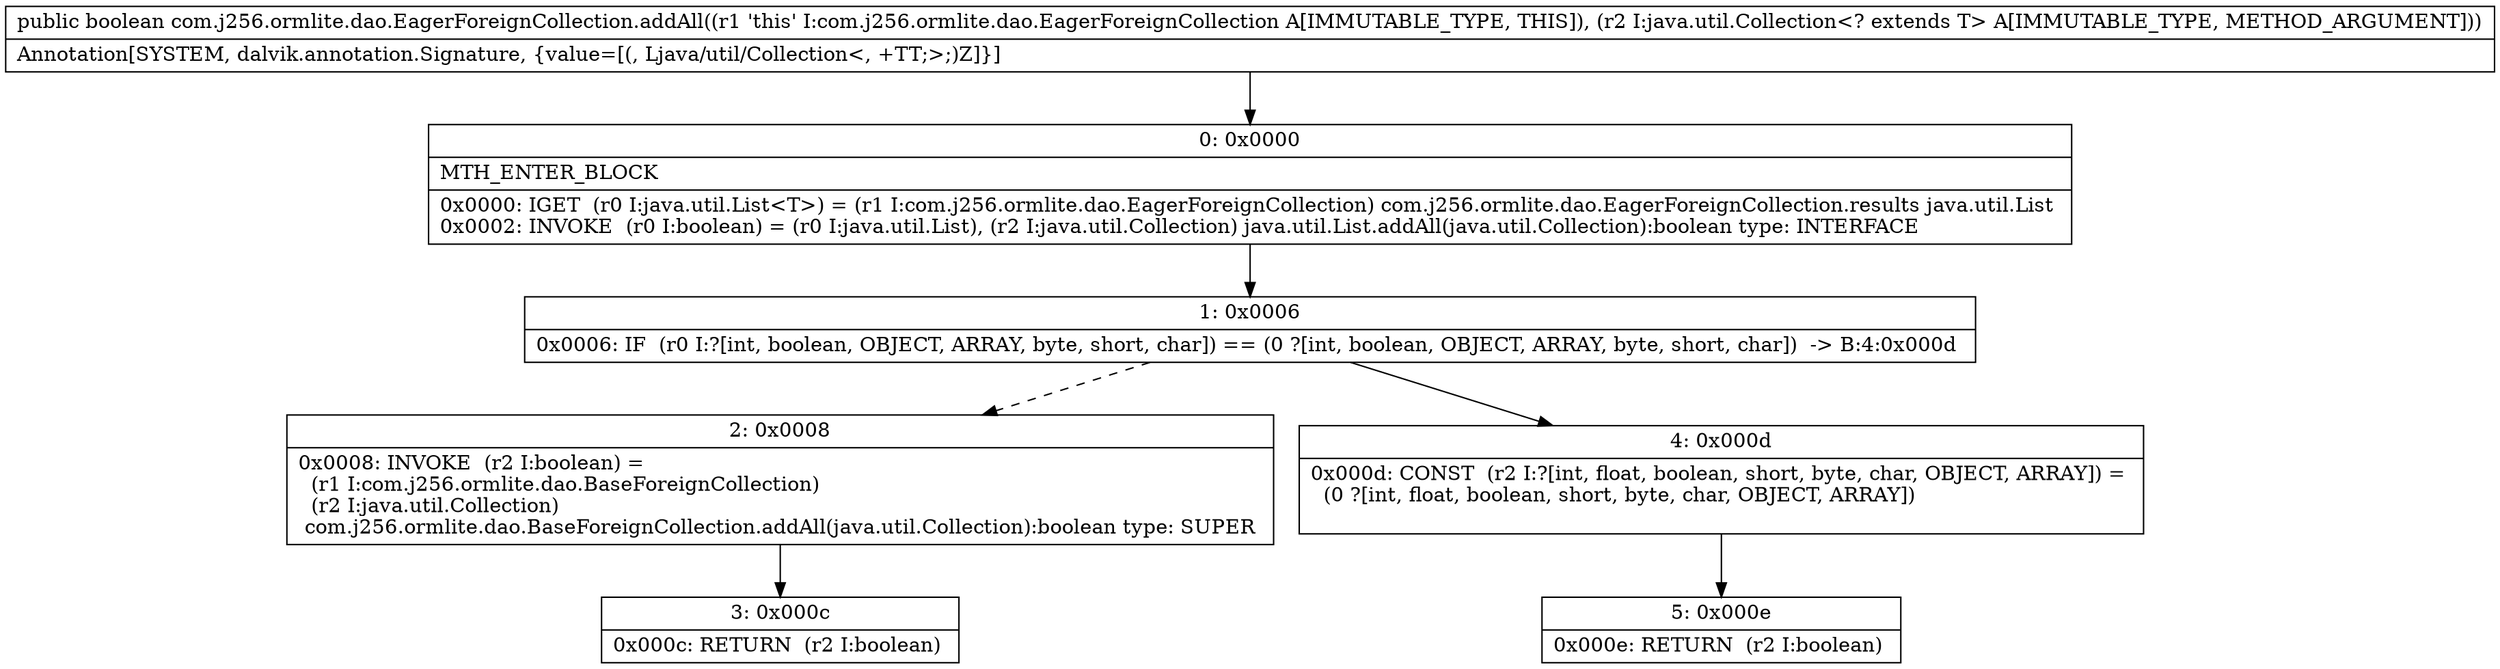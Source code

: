digraph "CFG forcom.j256.ormlite.dao.EagerForeignCollection.addAll(Ljava\/util\/Collection;)Z" {
Node_0 [shape=record,label="{0\:\ 0x0000|MTH_ENTER_BLOCK\l|0x0000: IGET  (r0 I:java.util.List\<T\>) = (r1 I:com.j256.ormlite.dao.EagerForeignCollection) com.j256.ormlite.dao.EagerForeignCollection.results java.util.List \l0x0002: INVOKE  (r0 I:boolean) = (r0 I:java.util.List), (r2 I:java.util.Collection) java.util.List.addAll(java.util.Collection):boolean type: INTERFACE \l}"];
Node_1 [shape=record,label="{1\:\ 0x0006|0x0006: IF  (r0 I:?[int, boolean, OBJECT, ARRAY, byte, short, char]) == (0 ?[int, boolean, OBJECT, ARRAY, byte, short, char])  \-\> B:4:0x000d \l}"];
Node_2 [shape=record,label="{2\:\ 0x0008|0x0008: INVOKE  (r2 I:boolean) = \l  (r1 I:com.j256.ormlite.dao.BaseForeignCollection)\l  (r2 I:java.util.Collection)\l com.j256.ormlite.dao.BaseForeignCollection.addAll(java.util.Collection):boolean type: SUPER \l}"];
Node_3 [shape=record,label="{3\:\ 0x000c|0x000c: RETURN  (r2 I:boolean) \l}"];
Node_4 [shape=record,label="{4\:\ 0x000d|0x000d: CONST  (r2 I:?[int, float, boolean, short, byte, char, OBJECT, ARRAY]) = \l  (0 ?[int, float, boolean, short, byte, char, OBJECT, ARRAY])\l \l}"];
Node_5 [shape=record,label="{5\:\ 0x000e|0x000e: RETURN  (r2 I:boolean) \l}"];
MethodNode[shape=record,label="{public boolean com.j256.ormlite.dao.EagerForeignCollection.addAll((r1 'this' I:com.j256.ormlite.dao.EagerForeignCollection A[IMMUTABLE_TYPE, THIS]), (r2 I:java.util.Collection\<? extends T\> A[IMMUTABLE_TYPE, METHOD_ARGUMENT]))  | Annotation[SYSTEM, dalvik.annotation.Signature, \{value=[(, Ljava\/util\/Collection\<, +TT;\>;)Z]\}]\l}"];
MethodNode -> Node_0;
Node_0 -> Node_1;
Node_1 -> Node_2[style=dashed];
Node_1 -> Node_4;
Node_2 -> Node_3;
Node_4 -> Node_5;
}

